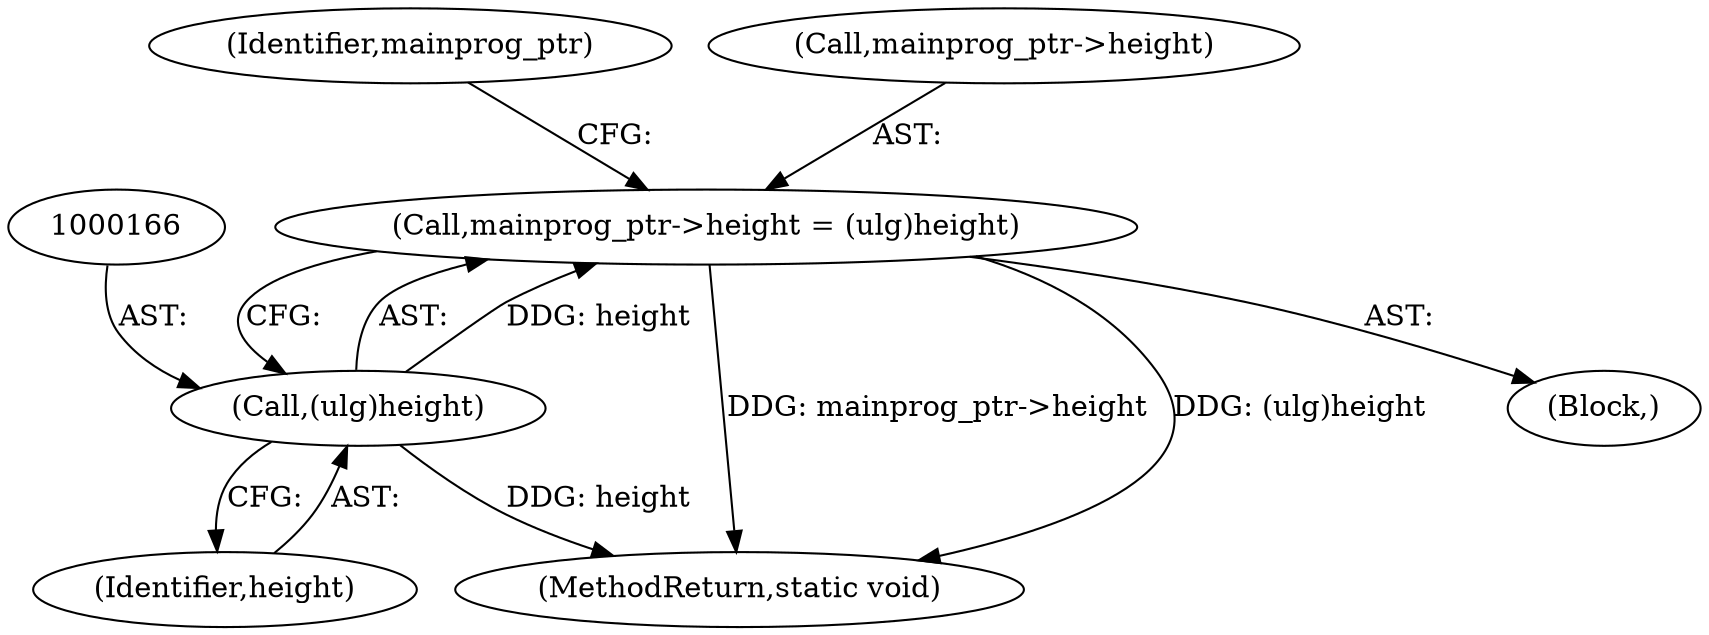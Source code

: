 digraph "0_Android_9d4853418ab2f754c2b63e091c29c5529b8b86ca_3@API" {
"1000161" [label="(Call,mainprog_ptr->height = (ulg)height)"];
"1000165" [label="(Call,(ulg)height)"];
"1000161" [label="(Call,mainprog_ptr->height = (ulg)height)"];
"1000170" [label="(Identifier,mainprog_ptr)"];
"1000405" [label="(MethodReturn,static void)"];
"1000167" [label="(Identifier,height)"];
"1000162" [label="(Call,mainprog_ptr->height)"];
"1000165" [label="(Call,(ulg)height)"];
"1000118" [label="(Block,)"];
"1000161" -> "1000118"  [label="AST: "];
"1000161" -> "1000165"  [label="CFG: "];
"1000162" -> "1000161"  [label="AST: "];
"1000165" -> "1000161"  [label="AST: "];
"1000170" -> "1000161"  [label="CFG: "];
"1000161" -> "1000405"  [label="DDG: mainprog_ptr->height"];
"1000161" -> "1000405"  [label="DDG: (ulg)height"];
"1000165" -> "1000161"  [label="DDG: height"];
"1000165" -> "1000167"  [label="CFG: "];
"1000166" -> "1000165"  [label="AST: "];
"1000167" -> "1000165"  [label="AST: "];
"1000165" -> "1000405"  [label="DDG: height"];
}
